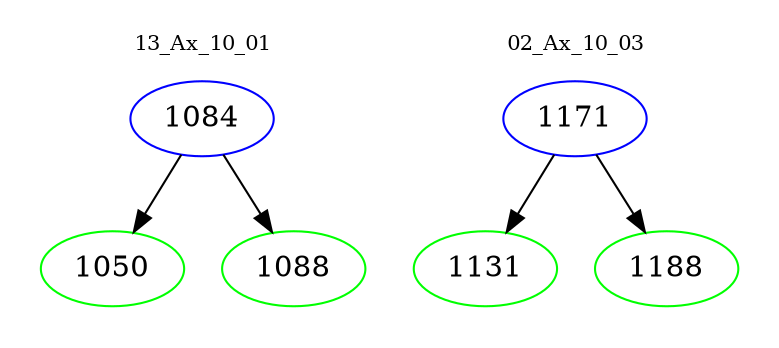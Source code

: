 digraph{
subgraph cluster_0 {
color = white
label = "13_Ax_10_01";
fontsize=10;
T0_1084 [label="1084", color="blue"]
T0_1084 -> T0_1050 [color="black"]
T0_1050 [label="1050", color="green"]
T0_1084 -> T0_1088 [color="black"]
T0_1088 [label="1088", color="green"]
}
subgraph cluster_1 {
color = white
label = "02_Ax_10_03";
fontsize=10;
T1_1171 [label="1171", color="blue"]
T1_1171 -> T1_1131 [color="black"]
T1_1131 [label="1131", color="green"]
T1_1171 -> T1_1188 [color="black"]
T1_1188 [label="1188", color="green"]
}
}
